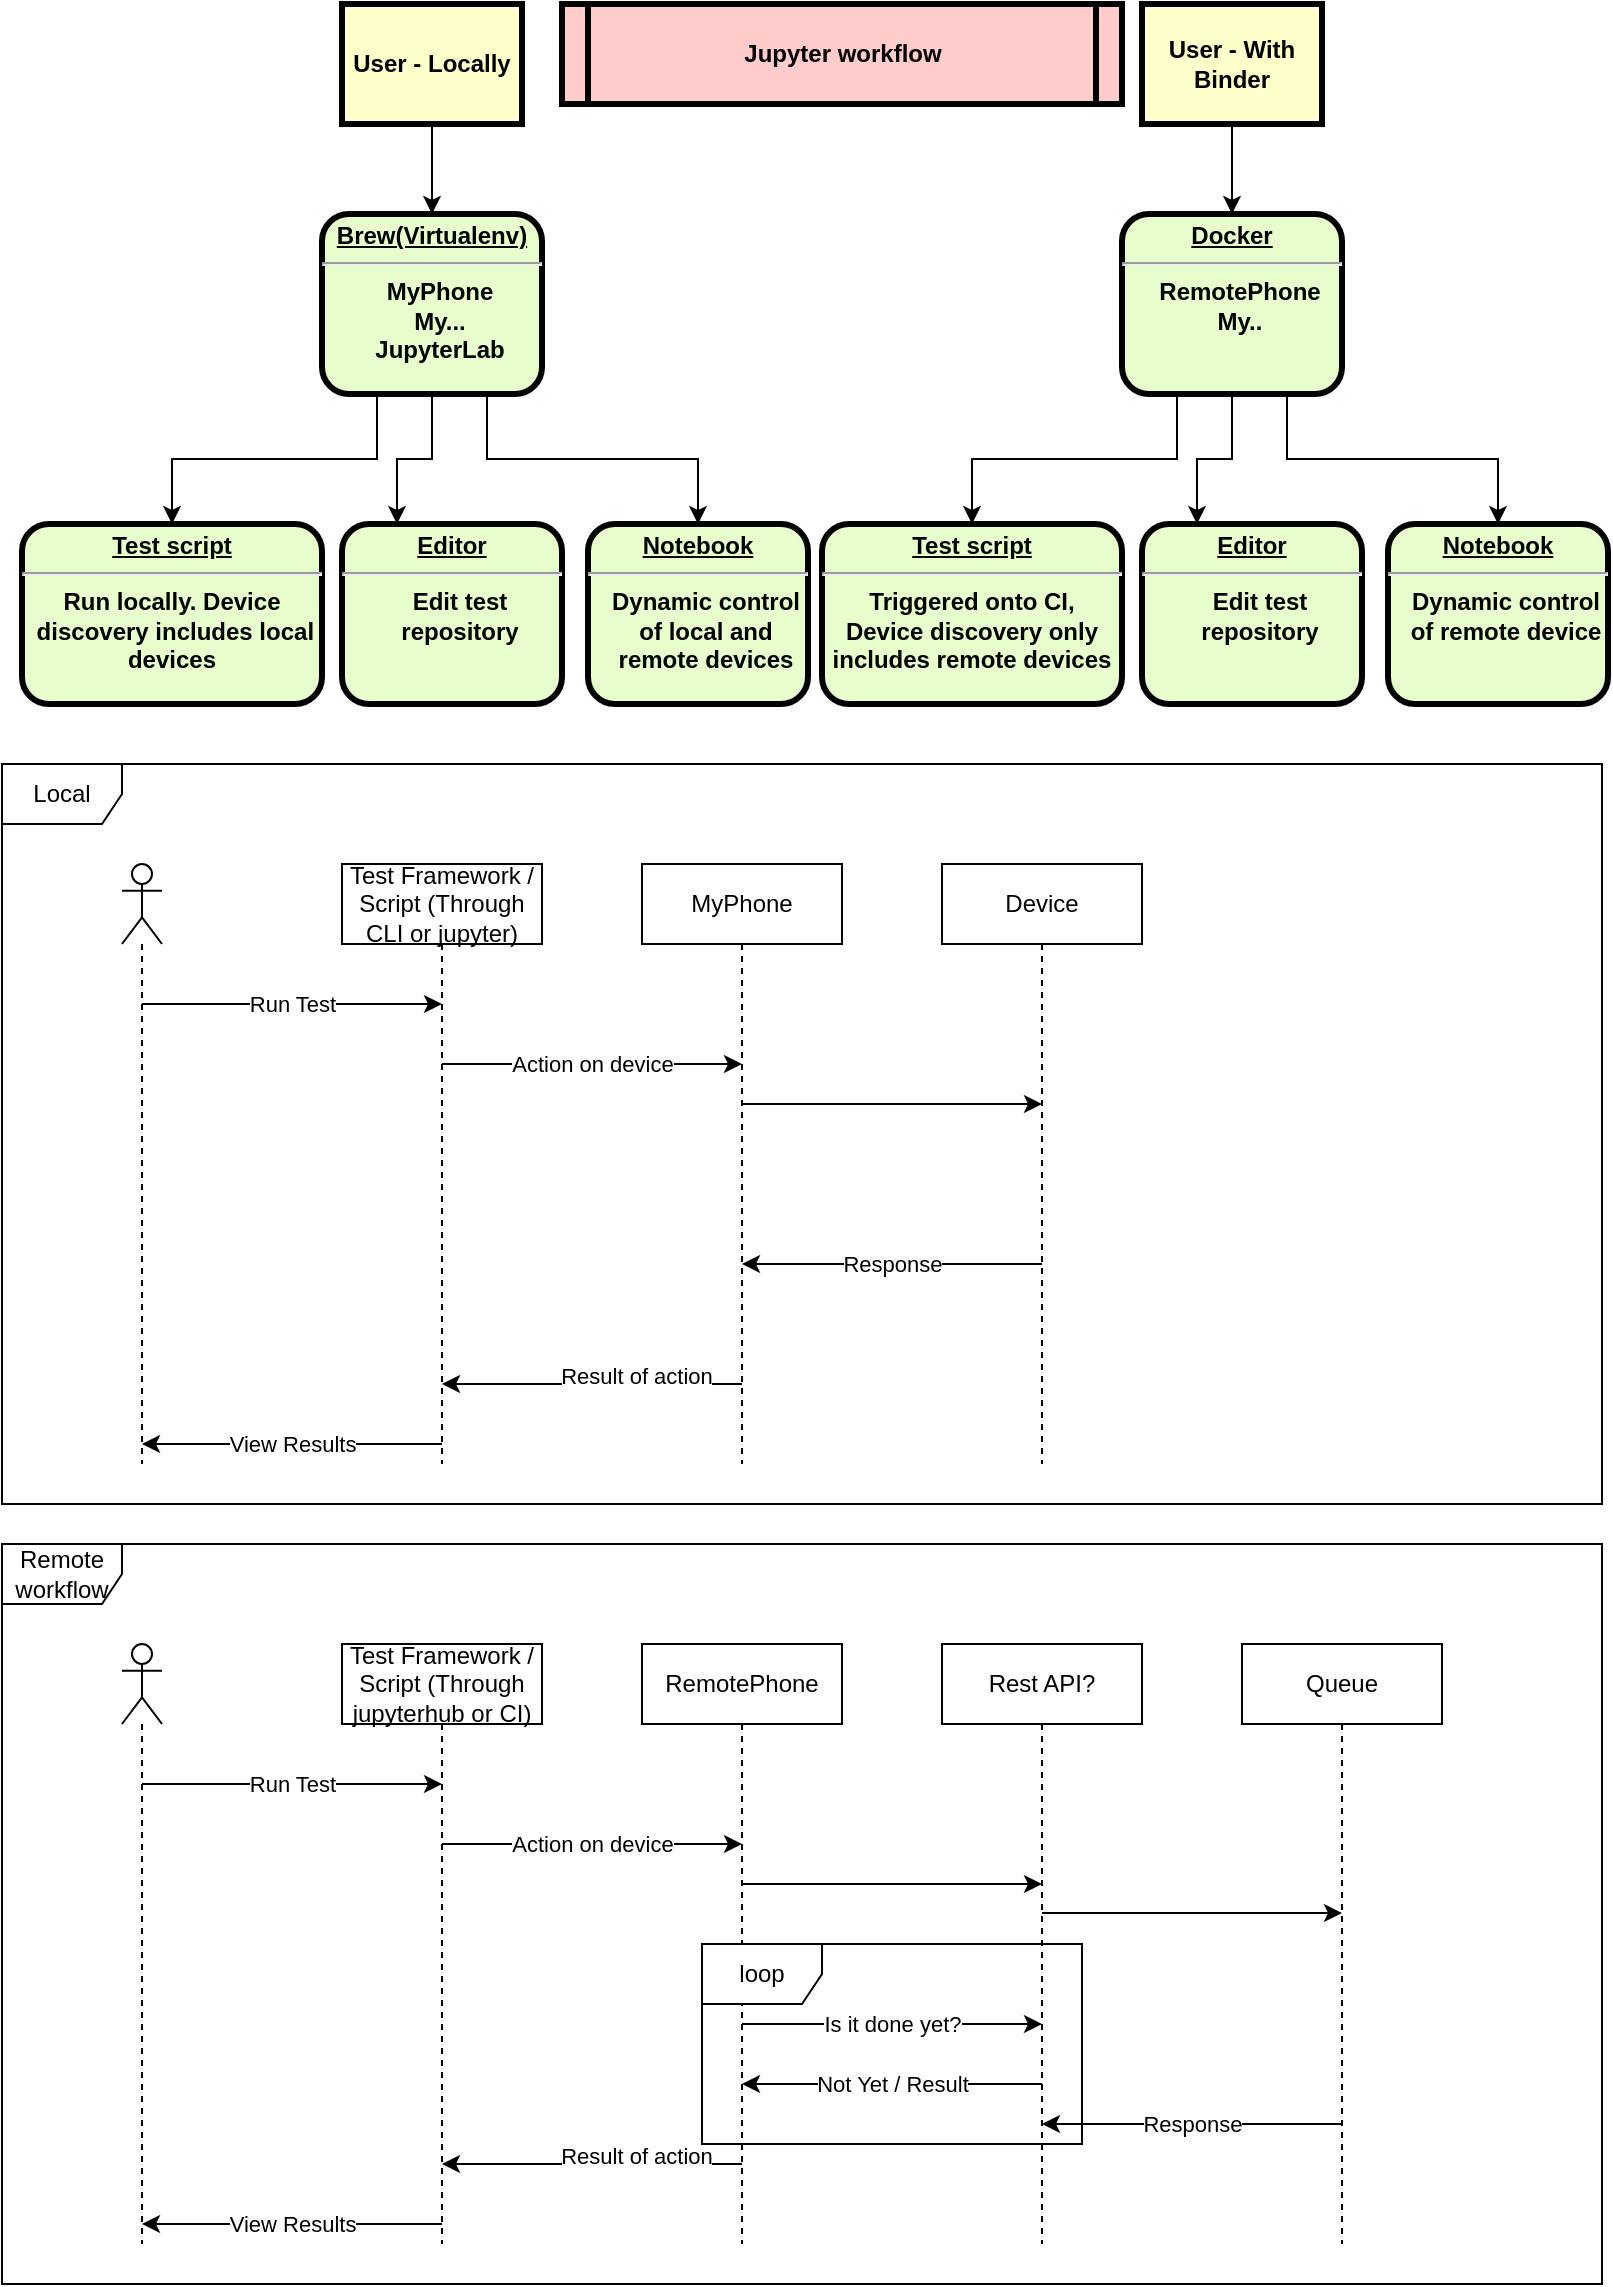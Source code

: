 <mxfile version="12.9.13" type="device"><diagram name="Page-1" id="c7558073-3199-34d8-9f00-42111426c3f3"><mxGraphModel dx="1352" dy="816" grid="1" gridSize="10" guides="1" tooltips="1" connect="1" arrows="1" fold="1" page="1" pageScale="1" pageWidth="826" pageHeight="1169" background="#ffffff" math="0" shadow="0"><root><mxCell id="0"/><mxCell id="1" parent="0"/><mxCell id="tZ2dsjOPsAJ_KE-gbPIZ-110" value="" style="edgeStyle=orthogonalEdgeStyle;rounded=0;orthogonalLoop=1;jettySize=auto;html=1;" parent="1" source="tZ2dsjOPsAJ_KE-gbPIZ-97" target="tZ2dsjOPsAJ_KE-gbPIZ-111" edge="1"><mxGeometry relative="1" as="geometry"><mxPoint x="95" y="170" as="targetPoint"/></mxGeometry></mxCell><mxCell id="tZ2dsjOPsAJ_KE-gbPIZ-97" value="User - Locally" style="whiteSpace=wrap;align=center;verticalAlign=middle;fontStyle=1;strokeWidth=3;fillColor=#FFFFCC" parent="1" vertex="1"><mxGeometry x="180" y="10" width="90" height="60" as="geometry"/></mxCell><mxCell id="tZ2dsjOPsAJ_KE-gbPIZ-101" value="&lt;p style=&quot;margin: 0px ; margin-top: 4px ; text-align: center ; text-decoration: underline&quot;&gt;&lt;strong&gt;Editor&lt;br&gt;&lt;/strong&gt;&lt;/p&gt;&lt;hr&gt;&lt;p style=&quot;margin: 0px ; margin-left: 8px&quot;&gt;Edit test&lt;/p&gt;&lt;p style=&quot;margin: 0px ; margin-left: 8px&quot;&gt;repository&lt;br&gt;&lt;/p&gt;" style="verticalAlign=middle;align=center;overflow=fill;fontSize=12;fontFamily=Helvetica;html=1;rounded=1;fontStyle=1;strokeWidth=3;fillColor=#E6FFCC" parent="1" vertex="1"><mxGeometry x="180" y="270" width="110" height="90" as="geometry"/></mxCell><mxCell id="tZ2dsjOPsAJ_KE-gbPIZ-108" value="Jupyter workflow" style="shape=process;whiteSpace=wrap;align=center;verticalAlign=middle;size=0.048;fontStyle=1;strokeWidth=3;fillColor=#FFCCCC" parent="1" vertex="1"><mxGeometry x="290" y="10" width="280" height="50" as="geometry"/></mxCell><mxCell id="tZ2dsjOPsAJ_KE-gbPIZ-117" style="edgeStyle=orthogonalEdgeStyle;rounded=0;orthogonalLoop=1;jettySize=auto;html=1;exitX=0.25;exitY=1;exitDx=0;exitDy=0;entryX=0.5;entryY=0;entryDx=0;entryDy=0;" parent="1" source="tZ2dsjOPsAJ_KE-gbPIZ-111" target="tZ2dsjOPsAJ_KE-gbPIZ-116" edge="1"><mxGeometry relative="1" as="geometry"/></mxCell><mxCell id="tZ2dsjOPsAJ_KE-gbPIZ-120" style="edgeStyle=orthogonalEdgeStyle;rounded=0;orthogonalLoop=1;jettySize=auto;html=1;exitX=0.5;exitY=1;exitDx=0;exitDy=0;entryX=0.25;entryY=0;entryDx=0;entryDy=0;" parent="1" source="tZ2dsjOPsAJ_KE-gbPIZ-111" target="tZ2dsjOPsAJ_KE-gbPIZ-101" edge="1"><mxGeometry relative="1" as="geometry"/></mxCell><mxCell id="tZ2dsjOPsAJ_KE-gbPIZ-121" style="edgeStyle=orthogonalEdgeStyle;rounded=0;orthogonalLoop=1;jettySize=auto;html=1;exitX=0.75;exitY=1;exitDx=0;exitDy=0;" parent="1" source="tZ2dsjOPsAJ_KE-gbPIZ-111" target="tZ2dsjOPsAJ_KE-gbPIZ-119" edge="1"><mxGeometry relative="1" as="geometry"/></mxCell><mxCell id="tZ2dsjOPsAJ_KE-gbPIZ-111" value="&lt;p style=&quot;margin: 0px ; margin-top: 4px ; text-align: center ; text-decoration: underline&quot;&gt;&lt;strong&gt;Brew(Virtualenv)&lt;/strong&gt;&lt;/p&gt;&lt;hr&gt;&lt;p style=&quot;margin: 0px ; margin-left: 8px&quot;&gt;MyPhone&lt;/p&gt;&lt;p style=&quot;margin: 0px ; margin-left: 8px&quot;&gt;My...&lt;/p&gt;&lt;p style=&quot;margin: 0px ; margin-left: 8px&quot;&gt;JupyterLab&lt;br&gt;&lt;/p&gt;" style="verticalAlign=middle;align=center;overflow=fill;fontSize=12;fontFamily=Helvetica;html=1;rounded=1;fontStyle=1;strokeWidth=3;fillColor=#E6FFCC" parent="1" vertex="1"><mxGeometry x="170" y="115" width="110" height="90" as="geometry"/></mxCell><mxCell id="tZ2dsjOPsAJ_KE-gbPIZ-116" value="&lt;p style=&quot;margin: 0px ; margin-top: 4px ; text-align: center ; text-decoration: underline&quot;&gt;&lt;strong&gt;Test script&lt;br&gt;&lt;/strong&gt;&lt;/p&gt;&lt;hr&gt;Run locally. Device&lt;br&gt;&amp;nbsp;discovery includes local&lt;br&gt;devices" style="verticalAlign=middle;align=center;overflow=fill;fontSize=12;fontFamily=Helvetica;html=1;rounded=1;fontStyle=1;strokeWidth=3;fillColor=#E6FFCC" parent="1" vertex="1"><mxGeometry x="20" y="270" width="150" height="90" as="geometry"/></mxCell><mxCell id="tZ2dsjOPsAJ_KE-gbPIZ-119" value="&lt;p style=&quot;margin: 0px ; margin-top: 4px ; text-align: center ; text-decoration: underline&quot;&gt;&lt;strong&gt;Notebook&lt;br&gt;&lt;/strong&gt;&lt;/p&gt;&lt;hr&gt;&lt;p style=&quot;margin: 0px ; margin-left: 8px&quot;&gt;Dynamic control&lt;/p&gt;&lt;p style=&quot;margin: 0px ; margin-left: 8px&quot;&gt;of local and&lt;/p&gt;&lt;p style=&quot;margin: 0px ; margin-left: 8px&quot;&gt;remote devices&lt;/p&gt;" style="verticalAlign=middle;align=center;overflow=fill;fontSize=12;fontFamily=Helvetica;html=1;rounded=1;fontStyle=1;strokeWidth=3;fillColor=#E6FFCC" parent="1" vertex="1"><mxGeometry x="303" y="270" width="110" height="90" as="geometry"/></mxCell><mxCell id="tZ2dsjOPsAJ_KE-gbPIZ-124" value="" style="edgeStyle=orthogonalEdgeStyle;rounded=0;orthogonalLoop=1;jettySize=auto;html=1;" parent="1" source="tZ2dsjOPsAJ_KE-gbPIZ-125" target="tZ2dsjOPsAJ_KE-gbPIZ-130" edge="1"><mxGeometry relative="1" as="geometry"><mxPoint x="495" y="170" as="targetPoint"/></mxGeometry></mxCell><mxCell id="tZ2dsjOPsAJ_KE-gbPIZ-125" value="User - With Binder" style="whiteSpace=wrap;align=center;verticalAlign=middle;fontStyle=1;strokeWidth=3;fillColor=#FFFFCC" parent="1" vertex="1"><mxGeometry x="580" y="10" width="90" height="60" as="geometry"/></mxCell><mxCell id="tZ2dsjOPsAJ_KE-gbPIZ-126" value="&lt;p style=&quot;margin: 0px ; margin-top: 4px ; text-align: center ; text-decoration: underline&quot;&gt;&lt;strong&gt;Editor&lt;br&gt;&lt;/strong&gt;&lt;/p&gt;&lt;hr&gt;&lt;p style=&quot;margin: 0px ; margin-left: 8px&quot;&gt;Edit test&lt;/p&gt;&lt;p style=&quot;margin: 0px ; margin-left: 8px&quot;&gt;repository&lt;br&gt;&lt;/p&gt;" style="verticalAlign=middle;align=center;overflow=fill;fontSize=12;fontFamily=Helvetica;html=1;rounded=1;fontStyle=1;strokeWidth=3;fillColor=#E6FFCC" parent="1" vertex="1"><mxGeometry x="580" y="270" width="110" height="90" as="geometry"/></mxCell><mxCell id="tZ2dsjOPsAJ_KE-gbPIZ-127" style="edgeStyle=orthogonalEdgeStyle;rounded=0;orthogonalLoop=1;jettySize=auto;html=1;exitX=0.25;exitY=1;exitDx=0;exitDy=0;entryX=0.5;entryY=0;entryDx=0;entryDy=0;" parent="1" source="tZ2dsjOPsAJ_KE-gbPIZ-130" target="tZ2dsjOPsAJ_KE-gbPIZ-134" edge="1"><mxGeometry relative="1" as="geometry"/></mxCell><mxCell id="tZ2dsjOPsAJ_KE-gbPIZ-128" style="edgeStyle=orthogonalEdgeStyle;rounded=0;orthogonalLoop=1;jettySize=auto;html=1;exitX=0.5;exitY=1;exitDx=0;exitDy=0;entryX=0.25;entryY=0;entryDx=0;entryDy=0;" parent="1" source="tZ2dsjOPsAJ_KE-gbPIZ-130" target="tZ2dsjOPsAJ_KE-gbPIZ-126" edge="1"><mxGeometry relative="1" as="geometry"/></mxCell><mxCell id="tZ2dsjOPsAJ_KE-gbPIZ-129" style="edgeStyle=orthogonalEdgeStyle;rounded=0;orthogonalLoop=1;jettySize=auto;html=1;exitX=0.75;exitY=1;exitDx=0;exitDy=0;" parent="1" source="tZ2dsjOPsAJ_KE-gbPIZ-130" target="tZ2dsjOPsAJ_KE-gbPIZ-135" edge="1"><mxGeometry relative="1" as="geometry"/></mxCell><mxCell id="tZ2dsjOPsAJ_KE-gbPIZ-130" value="&lt;p style=&quot;margin: 0px ; margin-top: 4px ; text-align: center ; text-decoration: underline&quot;&gt;&lt;strong&gt;Docker&lt;br&gt;&lt;/strong&gt;&lt;/p&gt;&lt;hr&gt;&lt;p style=&quot;margin: 0px ; margin-left: 8px&quot;&gt;RemotePhone&lt;br&gt;&lt;/p&gt;&lt;p style=&quot;margin: 0px ; margin-left: 8px&quot;&gt;My..&lt;/p&gt;" style="verticalAlign=middle;align=center;overflow=fill;fontSize=12;fontFamily=Helvetica;html=1;rounded=1;fontStyle=1;strokeWidth=3;fillColor=#E6FFCC" parent="1" vertex="1"><mxGeometry x="570" y="115" width="110" height="90" as="geometry"/></mxCell><mxCell id="tZ2dsjOPsAJ_KE-gbPIZ-134" value="&lt;p style=&quot;margin: 0px ; margin-top: 4px ; text-align: center ; text-decoration: underline&quot;&gt;&lt;strong&gt;Test script&lt;br&gt;&lt;/strong&gt;&lt;/p&gt;&lt;hr&gt;&lt;div&gt;Triggered onto CI,&lt;/div&gt;&lt;div&gt;Device discovery only&lt;/div&gt;&lt;div&gt;includes remote devices&lt;/div&gt;" style="verticalAlign=middle;align=center;overflow=fill;fontSize=12;fontFamily=Helvetica;html=1;rounded=1;fontStyle=1;strokeWidth=3;fillColor=#E6FFCC" parent="1" vertex="1"><mxGeometry x="420" y="270" width="150" height="90" as="geometry"/></mxCell><mxCell id="tZ2dsjOPsAJ_KE-gbPIZ-135" value="&lt;p style=&quot;margin: 0px ; margin-top: 4px ; text-align: center ; text-decoration: underline&quot;&gt;&lt;strong&gt;Notebook&lt;br&gt;&lt;/strong&gt;&lt;/p&gt;&lt;hr&gt;&lt;p style=&quot;margin: 0px ; margin-left: 8px&quot;&gt;Dynamic control&lt;/p&gt;&lt;p style=&quot;margin: 0px ; margin-left: 8px&quot;&gt;of remote device&lt;/p&gt;" style="verticalAlign=middle;align=center;overflow=fill;fontSize=12;fontFamily=Helvetica;html=1;rounded=1;fontStyle=1;strokeWidth=3;fillColor=#E6FFCC" parent="1" vertex="1"><mxGeometry x="703" y="270" width="110" height="90" as="geometry"/></mxCell><mxCell id="tL25slQgGCdSxjkj8T0i-10" value="Remote workflow" style="shape=umlFrame;whiteSpace=wrap;html=1;" vertex="1" parent="1"><mxGeometry x="10" y="780" width="800" height="370" as="geometry"/></mxCell><mxCell id="tL25slQgGCdSxjkj8T0i-11" value="" style="shape=umlLifeline;participant=umlActor;perimeter=lifelinePerimeter;whiteSpace=wrap;html=1;container=1;collapsible=0;recursiveResize=0;verticalAlign=top;spacingTop=36;labelBackgroundColor=#ffffff;outlineConnect=0;" vertex="1" parent="1"><mxGeometry x="70" y="830" width="20" height="300" as="geometry"/></mxCell><mxCell id="tL25slQgGCdSxjkj8T0i-12" style="edgeStyle=orthogonalEdgeStyle;rounded=0;orthogonalLoop=1;jettySize=auto;html=1;" edge="1" parent="1"><mxGeometry relative="1" as="geometry"><mxPoint x="380" y="1090" as="sourcePoint"/><mxPoint x="230" y="1090" as="targetPoint"/><Array as="points"><mxPoint x="300.5" y="1090"/><mxPoint x="300.5" y="1090"/></Array></mxGeometry></mxCell><mxCell id="tL25slQgGCdSxjkj8T0i-26" value="Result of action" style="edgeLabel;html=1;align=center;verticalAlign=middle;resizable=0;points=[];" vertex="1" connectable="0" parent="tL25slQgGCdSxjkj8T0i-12"><mxGeometry x="0.06" y="-26" relative="1" as="geometry"><mxPoint x="26" y="22" as="offset"/></mxGeometry></mxCell><mxCell id="tL25slQgGCdSxjkj8T0i-13" value="Action on device" style="edgeStyle=orthogonalEdgeStyle;rounded=0;orthogonalLoop=1;jettySize=auto;html=1;" edge="1" parent="1"><mxGeometry relative="1" as="geometry"><mxPoint x="230" y="930" as="sourcePoint"/><mxPoint x="380" y="930" as="targetPoint"/><Array as="points"><mxPoint x="290.5" y="930"/><mxPoint x="290.5" y="930"/></Array></mxGeometry></mxCell><mxCell id="tL25slQgGCdSxjkj8T0i-14" value="Test Framework / Script (Through jupyterhub or CI)" style="shape=umlLifeline;perimeter=lifelinePerimeter;whiteSpace=wrap;html=1;container=1;collapsible=0;recursiveResize=0;outlineConnect=0;" vertex="1" parent="1"><mxGeometry x="180" y="830" width="100" height="300" as="geometry"/></mxCell><mxCell id="tL25slQgGCdSxjkj8T0i-15" value="RemotePhone" style="shape=umlLifeline;perimeter=lifelinePerimeter;whiteSpace=wrap;html=1;container=1;collapsible=0;recursiveResize=0;outlineConnect=0;" vertex="1" parent="1"><mxGeometry x="330" y="830" width="100" height="300" as="geometry"/></mxCell><mxCell id="tL25slQgGCdSxjkj8T0i-16" style="edgeStyle=orthogonalEdgeStyle;rounded=0;orthogonalLoop=1;jettySize=auto;html=1;" edge="1" parent="1"><mxGeometry relative="1" as="geometry"><mxPoint x="380" y="950" as="sourcePoint"/><mxPoint x="530" y="950" as="targetPoint"/><Array as="points"><mxPoint x="440.5" y="950"/><mxPoint x="440.5" y="950"/></Array></mxGeometry></mxCell><mxCell id="tL25slQgGCdSxjkj8T0i-17" value="Run Test" style="edgeStyle=orthogonalEdgeStyle;rounded=0;orthogonalLoop=1;jettySize=auto;html=1;" edge="1" parent="1"><mxGeometry relative="1" as="geometry"><mxPoint x="80" y="900" as="sourcePoint"/><mxPoint x="230" y="900" as="targetPoint"/><Array as="points"><mxPoint x="140.5" y="900"/><mxPoint x="140.5" y="900"/></Array></mxGeometry></mxCell><mxCell id="tL25slQgGCdSxjkj8T0i-18" value="Rest API?" style="shape=umlLifeline;perimeter=lifelinePerimeter;whiteSpace=wrap;html=1;container=1;collapsible=0;recursiveResize=0;outlineConnect=0;" vertex="1" parent="1"><mxGeometry x="480" y="830" width="100" height="300" as="geometry"/></mxCell><mxCell id="tL25slQgGCdSxjkj8T0i-19" style="edgeStyle=orthogonalEdgeStyle;rounded=0;orthogonalLoop=1;jettySize=auto;html=1;" edge="1" parent="1"><mxGeometry relative="1" as="geometry"><mxPoint x="530" y="964.5" as="sourcePoint"/><mxPoint x="680" y="964.5" as="targetPoint"/><Array as="points"><mxPoint x="590.5" y="964.5"/><mxPoint x="590.5" y="964.5"/></Array></mxGeometry></mxCell><mxCell id="tL25slQgGCdSxjkj8T0i-20" value="Queue" style="shape=umlLifeline;perimeter=lifelinePerimeter;whiteSpace=wrap;html=1;container=1;collapsible=0;recursiveResize=0;outlineConnect=0;" vertex="1" parent="1"><mxGeometry x="630" y="830" width="100" height="300" as="geometry"/></mxCell><mxCell id="tL25slQgGCdSxjkj8T0i-21" value="View Results" style="edgeStyle=orthogonalEdgeStyle;rounded=0;orthogonalLoop=1;jettySize=auto;html=1;" edge="1" parent="1"><mxGeometry relative="1" as="geometry"><mxPoint x="230" y="1120" as="sourcePoint"/><mxPoint x="80" y="1120" as="targetPoint"/><Array as="points"><mxPoint x="150.5" y="1120"/><mxPoint x="150.5" y="1120"/></Array></mxGeometry></mxCell><mxCell id="tL25slQgGCdSxjkj8T0i-22" value="loop" style="shape=umlFrame;whiteSpace=wrap;html=1;" vertex="1" parent="1"><mxGeometry x="360" y="980" width="190" height="100" as="geometry"/></mxCell><mxCell id="tL25slQgGCdSxjkj8T0i-23" value="Is it done yet?" style="edgeStyle=orthogonalEdgeStyle;rounded=0;orthogonalLoop=1;jettySize=auto;html=1;" edge="1" parent="1"><mxGeometry relative="1" as="geometry"><mxPoint x="380" y="1020" as="sourcePoint"/><mxPoint x="530" y="1020" as="targetPoint"/><Array as="points"><mxPoint x="440.5" y="1020"/><mxPoint x="440.5" y="1020"/></Array></mxGeometry></mxCell><mxCell id="tL25slQgGCdSxjkj8T0i-24" value="Not Yet / Result" style="edgeStyle=orthogonalEdgeStyle;rounded=0;orthogonalLoop=1;jettySize=auto;html=1;" edge="1" parent="1"><mxGeometry relative="1" as="geometry"><mxPoint x="530" y="1050" as="sourcePoint"/><mxPoint x="380" y="1050" as="targetPoint"/><Array as="points"><mxPoint x="450.5" y="1050"/><mxPoint x="450.5" y="1050"/></Array></mxGeometry></mxCell><mxCell id="tL25slQgGCdSxjkj8T0i-25" value="Response" style="edgeStyle=orthogonalEdgeStyle;rounded=0;orthogonalLoop=1;jettySize=auto;html=1;" edge="1" parent="1"><mxGeometry relative="1" as="geometry"><mxPoint x="680" y="1070" as="sourcePoint"/><mxPoint x="530" y="1070" as="targetPoint"/><Array as="points"><mxPoint x="600.5" y="1070"/><mxPoint x="600.5" y="1070"/></Array></mxGeometry></mxCell><mxCell id="tL25slQgGCdSxjkj8T0i-29" value="Local" style="shape=umlFrame;whiteSpace=wrap;html=1;" vertex="1" parent="1"><mxGeometry x="10" y="390" width="800" height="370" as="geometry"/></mxCell><mxCell id="tL25slQgGCdSxjkj8T0i-30" value="" style="shape=umlLifeline;participant=umlActor;perimeter=lifelinePerimeter;whiteSpace=wrap;html=1;container=1;collapsible=0;recursiveResize=0;verticalAlign=top;spacingTop=36;labelBackgroundColor=#ffffff;outlineConnect=0;" vertex="1" parent="1"><mxGeometry x="70" y="440" width="20" height="300" as="geometry"/></mxCell><mxCell id="tL25slQgGCdSxjkj8T0i-31" style="edgeStyle=orthogonalEdgeStyle;rounded=0;orthogonalLoop=1;jettySize=auto;html=1;" edge="1" parent="1"><mxGeometry relative="1" as="geometry"><mxPoint x="380" y="700" as="sourcePoint"/><mxPoint x="230" y="700" as="targetPoint"/><Array as="points"><mxPoint x="300.5" y="700"/><mxPoint x="300.5" y="700"/></Array></mxGeometry></mxCell><mxCell id="tL25slQgGCdSxjkj8T0i-32" value="Result of action" style="edgeLabel;html=1;align=center;verticalAlign=middle;resizable=0;points=[];" vertex="1" connectable="0" parent="tL25slQgGCdSxjkj8T0i-31"><mxGeometry x="0.06" y="-26" relative="1" as="geometry"><mxPoint x="26" y="22" as="offset"/></mxGeometry></mxCell><mxCell id="tL25slQgGCdSxjkj8T0i-33" value="Action on device" style="edgeStyle=orthogonalEdgeStyle;rounded=0;orthogonalLoop=1;jettySize=auto;html=1;" edge="1" parent="1"><mxGeometry relative="1" as="geometry"><mxPoint x="230" y="540" as="sourcePoint"/><mxPoint x="380" y="540" as="targetPoint"/><Array as="points"><mxPoint x="290.5" y="540"/><mxPoint x="290.5" y="540"/></Array></mxGeometry></mxCell><mxCell id="tL25slQgGCdSxjkj8T0i-34" value="Test Framework / Script (Through CLI or jupyter)" style="shape=umlLifeline;perimeter=lifelinePerimeter;whiteSpace=wrap;html=1;container=1;collapsible=0;recursiveResize=0;outlineConnect=0;" vertex="1" parent="1"><mxGeometry x="180" y="440" width="100" height="300" as="geometry"/></mxCell><mxCell id="tL25slQgGCdSxjkj8T0i-35" value="MyPhone" style="shape=umlLifeline;perimeter=lifelinePerimeter;whiteSpace=wrap;html=1;container=1;collapsible=0;recursiveResize=0;outlineConnect=0;" vertex="1" parent="1"><mxGeometry x="330" y="440" width="100" height="300" as="geometry"/></mxCell><mxCell id="tL25slQgGCdSxjkj8T0i-36" style="edgeStyle=orthogonalEdgeStyle;rounded=0;orthogonalLoop=1;jettySize=auto;html=1;" edge="1" parent="1"><mxGeometry relative="1" as="geometry"><mxPoint x="380" y="560" as="sourcePoint"/><mxPoint x="530" y="560" as="targetPoint"/><Array as="points"><mxPoint x="440.5" y="560"/><mxPoint x="440.5" y="560"/></Array></mxGeometry></mxCell><mxCell id="tL25slQgGCdSxjkj8T0i-37" value="Run Test" style="edgeStyle=orthogonalEdgeStyle;rounded=0;orthogonalLoop=1;jettySize=auto;html=1;" edge="1" parent="1"><mxGeometry relative="1" as="geometry"><mxPoint x="80" y="510" as="sourcePoint"/><mxPoint x="230" y="510" as="targetPoint"/><Array as="points"><mxPoint x="140.5" y="510"/><mxPoint x="140.5" y="510"/></Array></mxGeometry></mxCell><mxCell id="tL25slQgGCdSxjkj8T0i-38" value="Device" style="shape=umlLifeline;perimeter=lifelinePerimeter;whiteSpace=wrap;html=1;container=1;collapsible=0;recursiveResize=0;outlineConnect=0;" vertex="1" parent="1"><mxGeometry x="480" y="440" width="100" height="300" as="geometry"/></mxCell><mxCell id="tL25slQgGCdSxjkj8T0i-41" value="View Results" style="edgeStyle=orthogonalEdgeStyle;rounded=0;orthogonalLoop=1;jettySize=auto;html=1;" edge="1" parent="1"><mxGeometry relative="1" as="geometry"><mxPoint x="230" y="730" as="sourcePoint"/><mxPoint x="80" y="730" as="targetPoint"/><Array as="points"><mxPoint x="150.5" y="730"/><mxPoint x="150.5" y="730"/></Array></mxGeometry></mxCell><mxCell id="tL25slQgGCdSxjkj8T0i-45" value="Response" style="edgeStyle=orthogonalEdgeStyle;rounded=0;orthogonalLoop=1;jettySize=auto;html=1;" edge="1" parent="1"><mxGeometry relative="1" as="geometry"><mxPoint x="530" y="640" as="sourcePoint"/><mxPoint x="380" y="640" as="targetPoint"/><Array as="points"><mxPoint x="450.5" y="640"/><mxPoint x="450.5" y="640"/></Array></mxGeometry></mxCell></root></mxGraphModel></diagram></mxfile>
